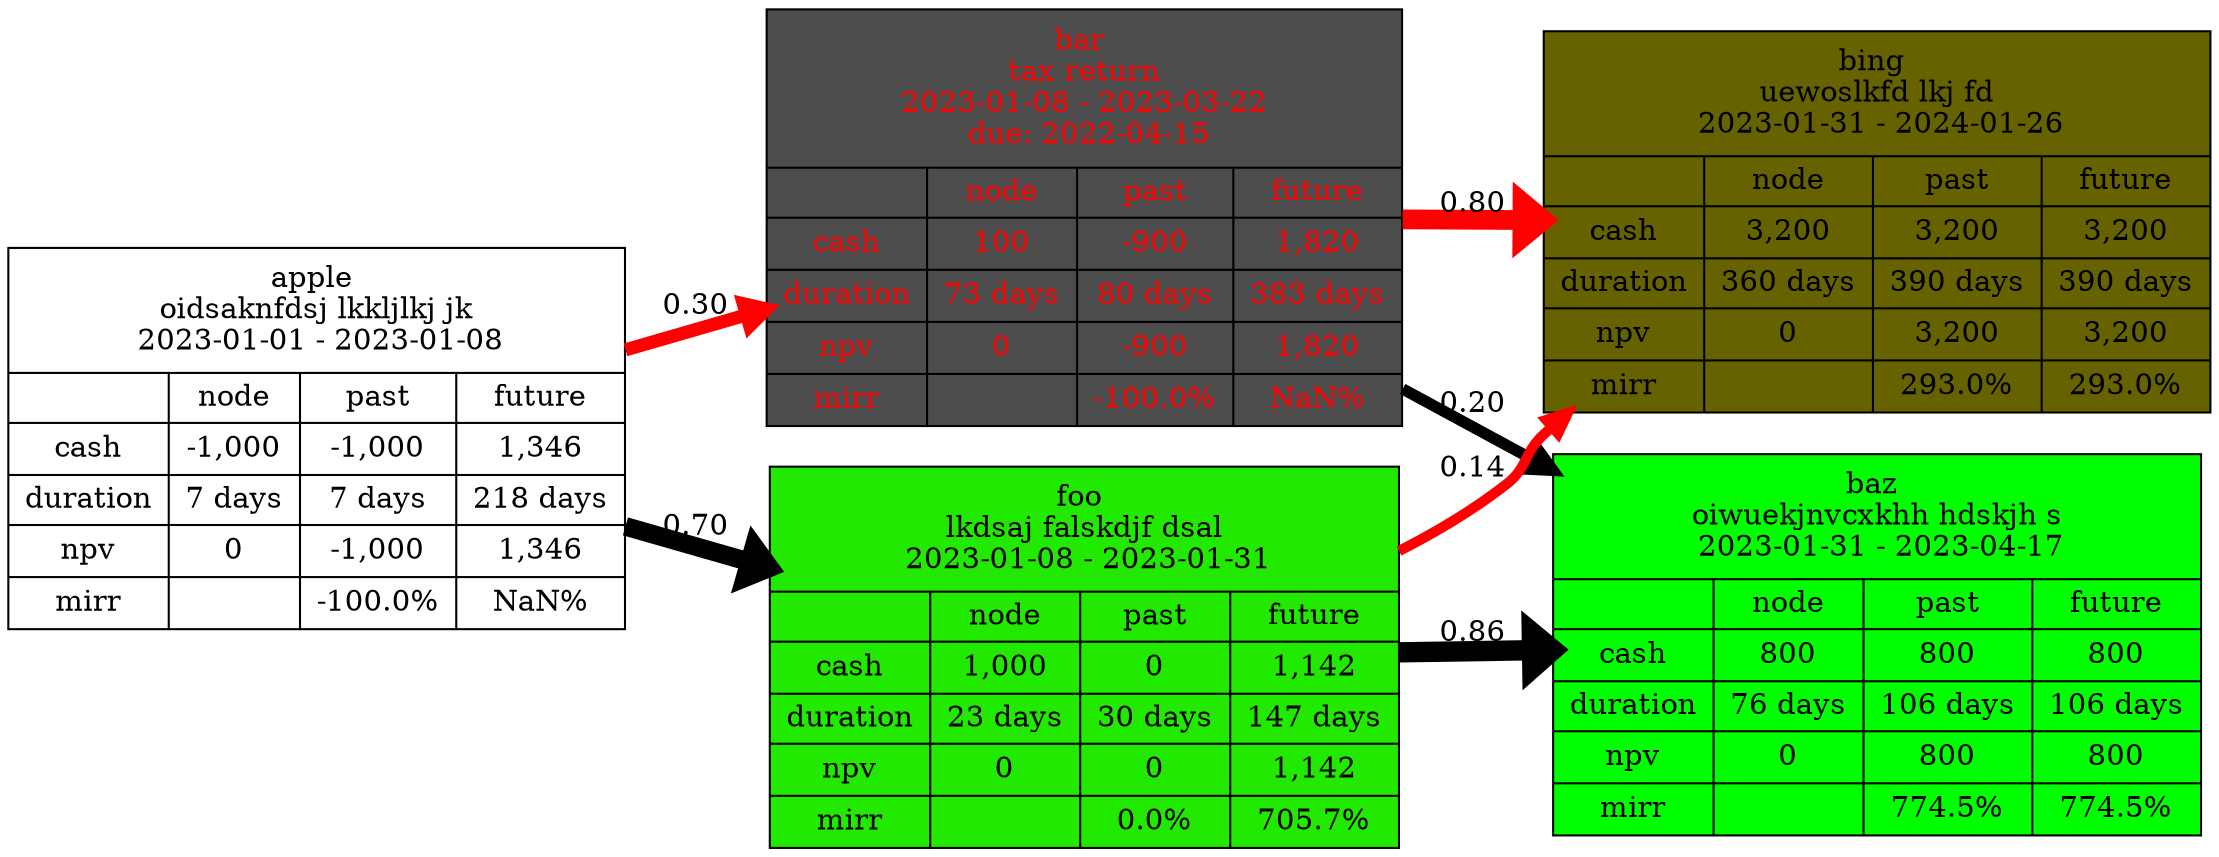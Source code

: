 digraph "" {
	graph [bb="0,0,878.73,401.8",
		rankdir=LR
	];
	node [fillcolor=lightgrey,
		fontcolor=black,
		label="\N",
		shape=ellipse
	];
	edge [color=black,
		penwidth=1.0
	];
	apple	 [fillcolor=white,
		height=2.5472,
		label="apple \n oidsaknfdsj lkkljlkj jk \n 2023-01-01 - 2023-01-08 | { {|cash|duration|npv|mirr} | {node     | -1,000 | 7 days | 0 | } | {\
past     | -1,000 | 7 days | -1,000 | -100.0%} | {future   | 1,346 | 218 days | 1,346 | NaN%}}",
		pos="122.4,196.7",
		rects="-4.2633e-14,229.5,244.8,287.9 -4.2633e-14,204.7,62.656,229.5 -4.2633e-14,179.9,62.656,204.7 -4.2633e-14,155.1,62.656,179.9 -4.2633e-14,\
130.3,62.656,155.1 -4.2633e-14,105.5,62.656,130.3 62.656,204.7,114.82,229.5 62.656,179.9,114.82,204.7 62.656,155.1,114.82,179.9 \
62.656,130.3,114.82,155.1 62.656,105.5,114.82,130.3 114.82,204.7,178.64,229.5 114.82,179.9,178.64,204.7 114.82,155.1,178.64,179.9 \
114.82,130.3,178.64,155.1 114.82,105.5,178.64,130.3 178.64,204.7,244.8,229.5 178.64,179.9,244.8,204.7 178.64,155.1,244.8,179.9 178.64,\
130.3,244.8,155.1 178.64,105.5,244.8,130.3",
		shape=record,
		style=filled,
		width=3.4];
	bar	 [fillcolor="0.0 0.0 0.3",
		fontcolor="0.000 1.0 1.0",
		height=2.7806,
		label="bar \n tax return \n 2023-01-08 - 2023-03-22 \n due: 2022-04-15 | { {|cash|duration|npv|mirr} | {node     | 100 | 73 days | 0 | } | {\
past     | -900 | 80 days | -900 | -100.0%} | {future   | 1,820 | 383 days | 1,820 | NaN%}}",
		pos="431.2,301.7",
		rects="305.3,326.1,557.09,401.3 305.3,301.3,367.95,326.1 305.3,276.5,367.95,301.3 305.3,251.7,367.95,276.5 305.3,226.9,367.95,251.7 305.3,\
202.1,367.95,226.9 367.95,301.3,427.11,326.1 367.95,276.5,427.11,301.3 367.95,251.7,427.11,276.5 367.95,226.9,427.11,251.7 367.95,\
202.1,427.11,226.9 427.11,301.3,490.93,326.1 427.11,276.5,490.93,301.3 427.11,251.7,490.93,276.5 427.11,226.9,490.93,251.7 427.11,\
202.1,490.93,226.9 490.93,301.3,557.09,326.1 490.93,276.5,557.09,301.3 490.93,251.7,557.09,276.5 490.93,226.9,557.09,251.7 490.93,\
202.1,557.09,226.9",
		shape=record,
		style=filled,
		width=3.4972];
	apple -> bar	 [color=red,
		label=0.30,
		lp="275.05,260.1",
		penwidth=6.324555320336759,
		pos="e,305.06,258.81 244.89,238.35 261.43,243.97 278.48,249.77 295.23,255.47"];
	foo	 [fillcolor="0.309 1.0 0.911",
		height=2.5472,
		label="foo \n lkdsaj falskdjf dsal \n 2023-01-08 - 2023-01-31 | { {|cash|duration|npv|mirr} | {node     | 1,000 | 23 days | 0 | } | {past     | \
0 | 30 days | 0 | 0.0%} | {future   | 1,142 | 147 days | 1,142 | 705.7%}}",
		pos="431.2,91.7",
		rects="307.63,124.5,554.76,182.9 307.63,99.7,370.28,124.5 307.63,74.9,370.28,99.7 307.63,50.1,370.28,74.9 307.63,25.3,370.28,50.1 307.63,\
0.5,370.28,25.3 370.28,99.7,429.44,124.5 370.28,74.9,429.44,99.7 370.28,50.1,429.44,74.9 370.28,25.3,429.44,50.1 370.28,0.5,429.44,\
25.3 429.44,99.7,488.6,124.5 429.44,74.9,488.6,99.7 429.44,50.1,488.6,74.9 429.44,25.3,488.6,50.1 429.44,0.5,488.6,25.3 488.6,99.7,\
554.76,124.5 488.6,74.9,554.76,99.7 488.6,50.1,554.76,74.9 488.6,25.3,554.76,50.1 488.6,0.5,554.76,25.3",
		shape=record,
		style=filled,
		width=3.4324];
	apple -> foo	 [label=0.70,
		lp="275.05,155.1",
		penwidth=8.94427190999916,
		pos="e,307.59,133.73 244.89,155.05 262.29,149.13 280.26,143.02 297.86,137.04"];
	bing	 [fillcolor="0.161 1.0 0.400",
		height=2.5472,
		label="bing \n uewoslkfd lkj fd \n 2023-01-31 - 2024-01-26 | { {|cash|duration|npv|mirr} | {node     | 3,200 | 360 days | 0 | } | {past     | \
3,200 | 390 days | 3,200 | 293.0%} | {future   | 3,200 | 390 days | 3,200 | 293.0%}}",
		pos="748.16,299.7",
		rects="617.59,332.5,878.73,390.9 617.59,307.7,680.25,332.5 617.59,282.9,680.25,307.7 617.59,258.1,680.25,282.9 617.59,233.3,680.25,258.1 \
617.59,208.5,680.25,233.3 680.25,307.7,746.41,332.5 680.25,282.9,746.41,307.7 680.25,258.1,746.41,282.9 680.25,233.3,746.41,258.1 \
680.25,208.5,746.41,233.3 746.41,307.7,812.57,332.5 746.41,282.9,812.57,307.7 746.41,258.1,812.57,282.9 746.41,233.3,812.57,258.1 \
746.41,208.5,812.57,233.3 812.57,307.7,878.73,332.5 812.57,282.9,878.73,307.7 812.57,258.1,878.73,282.9 812.57,233.3,878.73,258.1 \
812.57,208.5,878.73,233.3",
		shape=record,
		style=filled,
		width=3.6269];
	bar -> bing	 [color=red,
		label=0.80,
		lp="587.34,309.1",
		penwidth=9.486832980505138,
		pos="e,617.48,300.52 557.38,300.9 573.75,300.8 590.6,300.69 607.19,300.59"];
	baz	 [fillcolor="0.333 1.0 1.000",
		height=2.5472,
		label="baz \n oiwuekjnvcxkhh hdskjh s \n 2023-01-31 - 2023-04-17 | { {|cash|duration|npv|mirr} | {node     | 800 | 76 days | 0 | } | {past     | \
800 | 106 days | 800 | 774.5%} | {future   | 800 | 106 days | 800 | 774.5%}}",
		pos="748.16,97.7",
		rects="621.09,130.5,875.23,188.9 621.09,105.7,683.75,130.5 621.09,80.9,683.75,105.7 621.09,56.1,683.75,80.9 621.09,31.3,683.75,56.1 621.09,\
6.5,683.75,31.3 683.75,105.7,742.91,130.5 683.75,80.9,742.91,105.7 683.75,56.1,742.91,80.9 683.75,31.3,742.91,56.1 683.75,6.5,742.91,\
31.3 742.91,105.7,809.07,130.5 742.91,80.9,809.07,105.7 742.91,56.1,809.07,80.9 742.91,31.3,809.07,56.1 742.91,6.5,809.07,31.3 809.07,\
105.7,875.23,130.5 809.07,80.9,875.23,105.7 809.07,56.1,875.23,80.9 809.07,31.3,875.23,56.1 809.07,6.5,875.23,31.3",
		shape=record,
		style=filled,
		width=3.5296];
	bar -> baz	 [label=0.20,
		lp="587.34,214.1",
		penwidth=5.477225575051662,
		pos="e,620.86,179.63 557.38,220.49 575.33,208.93 593.86,197.01 611.99,185.34"];
	foo -> bing	 [color=red,
		label=0.14,
		lp="587.34,180.1",
		penwidth=4.928053803045811,
		pos="e,627,208.36 555.11,141.11 570.93,150.12 586.23,160.37 599.59,171.9 610.46,181.27 607.79,188.22 617.59,198.7 618.35,199.51 619.12,\
200.32 619.89,201.13"];
	foo -> baz	 [label=0.86,
		lp="587.34,104.1",
		penwidth=9.783367810436532,
		pos="e,620.95,95.292 555.1,94.046 573.34,94.391 592.23,94.748 610.72,95.098"];
}
